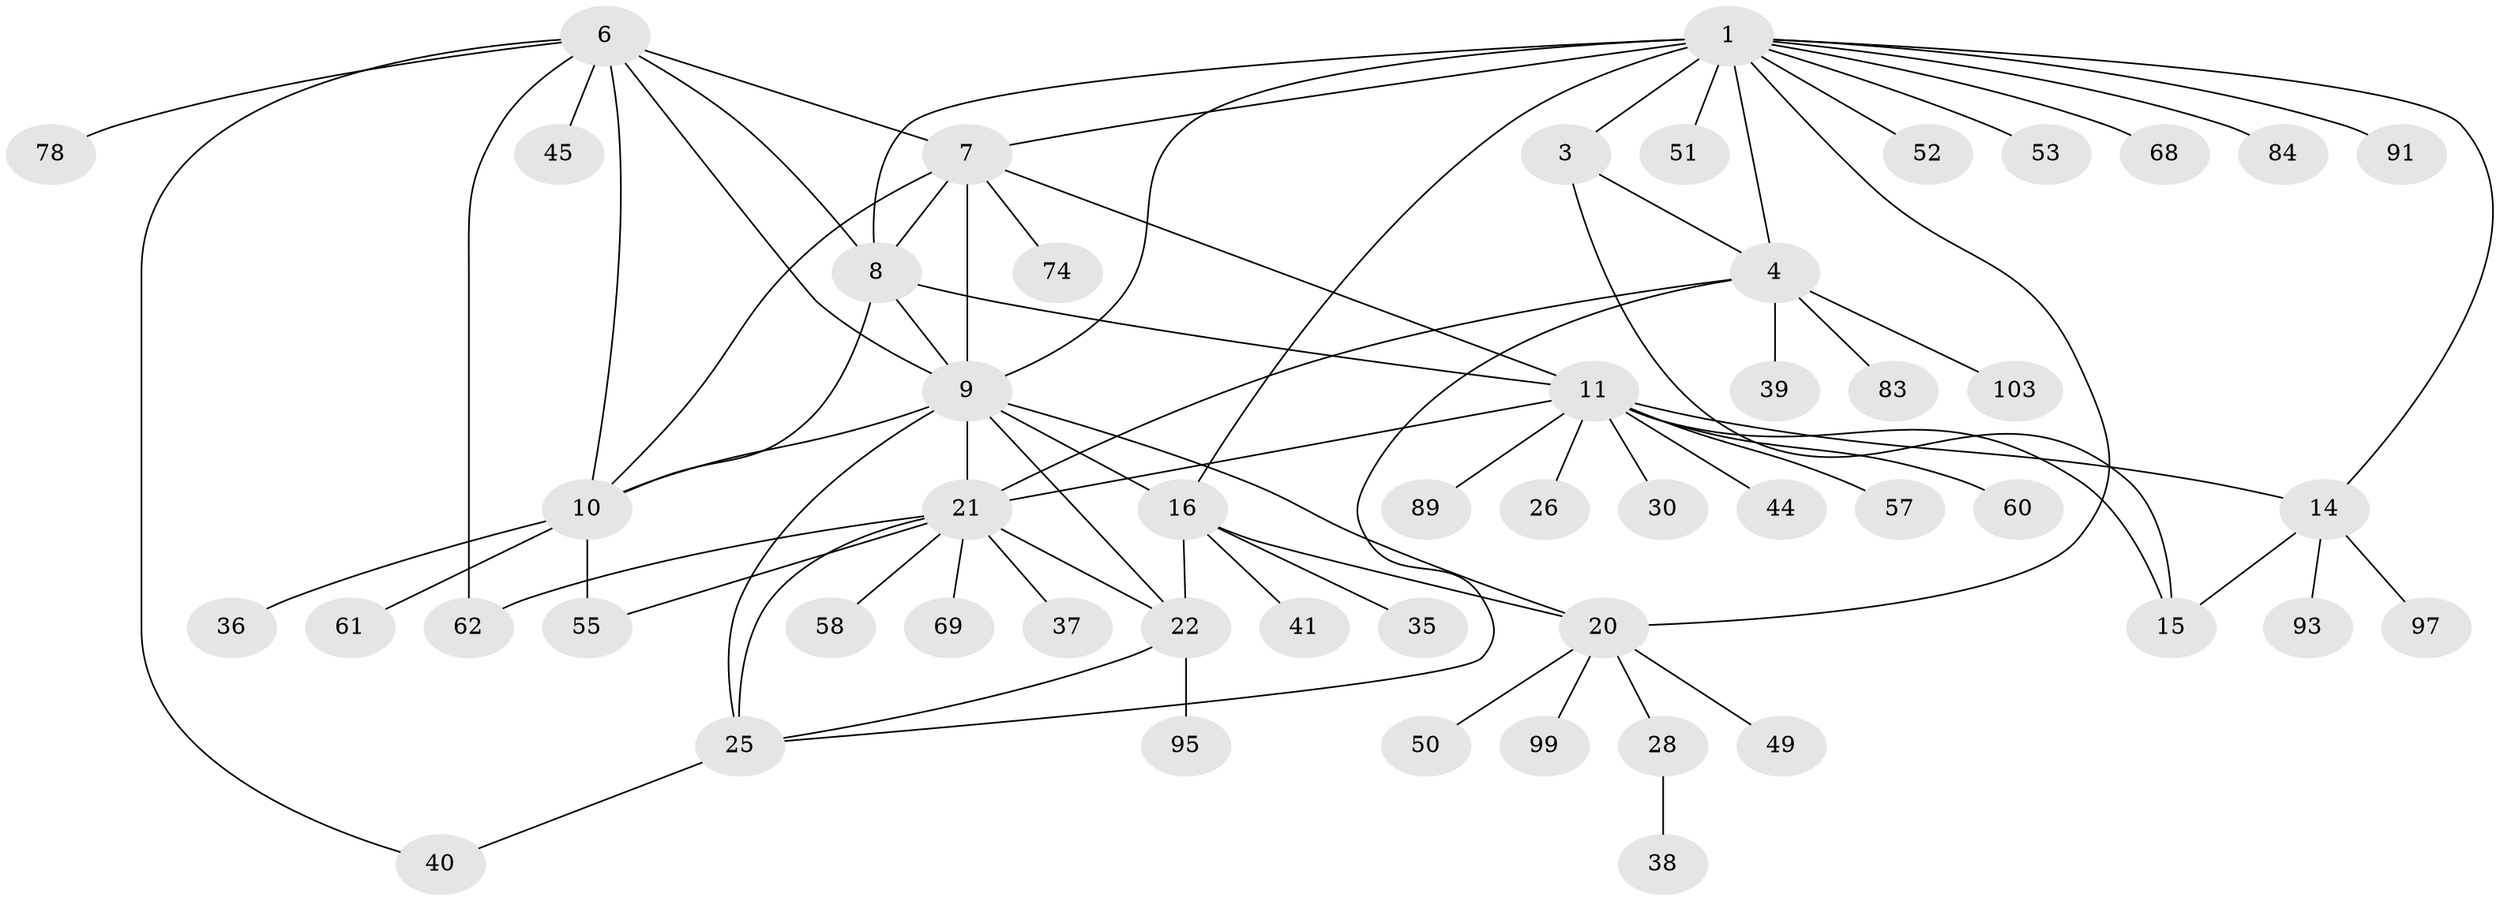 // original degree distribution, {9: 0.038461538461538464, 6: 0.0673076923076923, 8: 0.038461538461538464, 7: 0.04807692307692308, 11: 0.009615384615384616, 4: 0.019230769230769232, 5: 0.009615384615384616, 10: 0.019230769230769232, 1: 0.5480769230769231, 2: 0.16346153846153846, 3: 0.038461538461538464}
// Generated by graph-tools (version 1.1) at 2025/16/03/09/25 04:16:05]
// undirected, 52 vertices, 77 edges
graph export_dot {
graph [start="1"]
  node [color=gray90,style=filled];
  1 [super="+18+2"];
  3 [super="+31"];
  4;
  6;
  7;
  8 [super="+48"];
  9 [super="+19+33+23"];
  10 [super="+63"];
  11 [super="+13+34+82+88+77+12+75"];
  14;
  15 [super="+47+98"];
  16 [super="+17+100"];
  20;
  21 [super="+24+104+92+67"];
  22;
  25 [super="+27+71+86+81+43+76"];
  26;
  28;
  30;
  35 [super="+42"];
  36 [super="+94"];
  37;
  38;
  39;
  40 [super="+79"];
  41 [super="+46"];
  44;
  45;
  49;
  50;
  51;
  52;
  53 [super="+59"];
  55;
  57;
  58;
  60;
  61;
  62 [super="+87"];
  68;
  69 [super="+70"];
  74 [super="+101"];
  78;
  83;
  84;
  89;
  91;
  93;
  95;
  97;
  99;
  103;
  1 -- 3 [weight=3];
  1 -- 4 [weight=3];
  1 -- 52;
  1 -- 53;
  1 -- 91;
  1 -- 14;
  1 -- 16 [weight=2];
  1 -- 20;
  1 -- 51;
  1 -- 84;
  1 -- 9 [weight=2];
  1 -- 8;
  1 -- 68;
  1 -- 7;
  3 -- 4;
  3 -- 15;
  4 -- 39;
  4 -- 83;
  4 -- 103;
  4 -- 21;
  4 -- 25;
  6 -- 7;
  6 -- 8;
  6 -- 9;
  6 -- 10;
  6 -- 40;
  6 -- 45;
  6 -- 62;
  6 -- 78;
  7 -- 8;
  7 -- 9;
  7 -- 10;
  7 -- 74;
  7 -- 11;
  8 -- 9;
  8 -- 10;
  8 -- 11;
  9 -- 10;
  9 -- 16 [weight=2];
  9 -- 20;
  9 -- 21 [weight=2];
  9 -- 22;
  9 -- 25;
  10 -- 36;
  10 -- 55;
  10 -- 61;
  11 -- 14 [weight=3];
  11 -- 15 [weight=3];
  11 -- 44;
  11 -- 57;
  11 -- 21;
  11 -- 89;
  11 -- 26;
  11 -- 30;
  11 -- 60;
  14 -- 15;
  14 -- 93;
  14 -- 97;
  16 -- 20 [weight=2];
  16 -- 22;
  16 -- 41;
  16 -- 35;
  20 -- 28;
  20 -- 49;
  20 -- 50;
  20 -- 99;
  21 -- 22 [weight=2];
  21 -- 25 [weight=2];
  21 -- 58;
  21 -- 62;
  21 -- 69;
  21 -- 37;
  21 -- 55;
  22 -- 25;
  22 -- 95;
  25 -- 40;
  28 -- 38;
}
